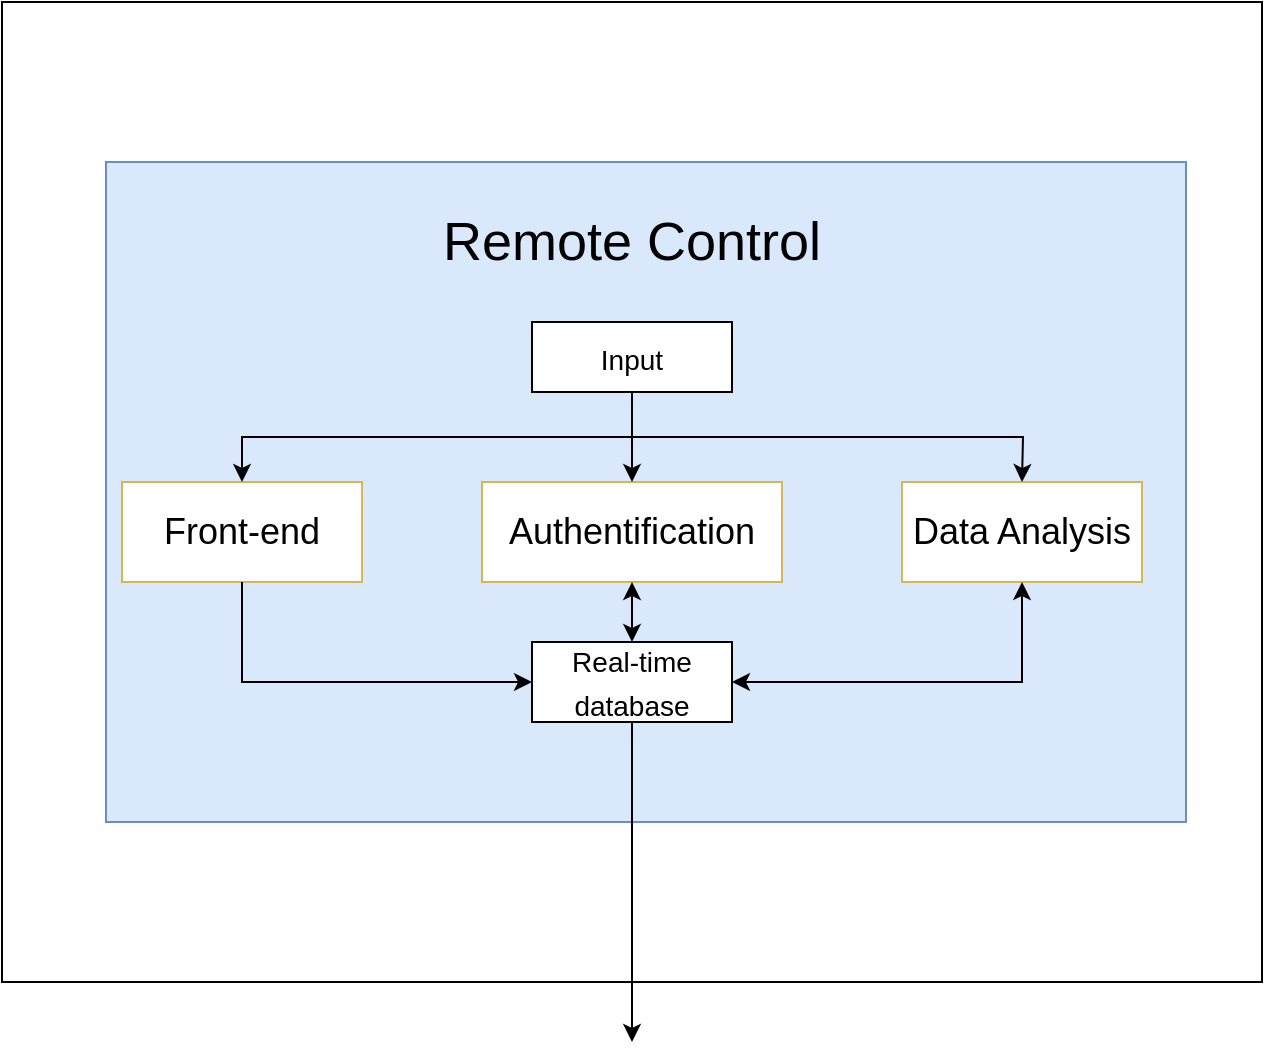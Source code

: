 <mxfile version="15.8.7" type="github">
  <diagram id="ZNL0iLQjPphfyEGivicY" name="Page-1">
    <mxGraphModel dx="868" dy="488" grid="1" gridSize="10" guides="1" tooltips="1" connect="1" arrows="1" fold="1" page="1" pageScale="1" pageWidth="850" pageHeight="1100" math="0" shadow="0">
      <root>
        <mxCell id="0" />
        <mxCell id="1" parent="0" />
        <mxCell id="gwSPVN6uV4DDkJalXsT2-30" value="" style="rounded=0;whiteSpace=wrap;html=1;fontSize=14;" parent="1" vertex="1">
          <mxGeometry x="110" y="110" width="630" height="490" as="geometry" />
        </mxCell>
        <mxCell id="gwSPVN6uV4DDkJalXsT2-1" value="" style="rounded=0;whiteSpace=wrap;html=1;fillColor=#dae8fc;strokeColor=#6c8ebf;" parent="1" vertex="1">
          <mxGeometry x="162" y="190" width="540" height="330" as="geometry" />
        </mxCell>
        <mxCell id="gwSPVN6uV4DDkJalXsT2-2" value="Remote Control" style="text;html=1;strokeColor=none;fillColor=none;align=center;verticalAlign=middle;whiteSpace=wrap;rounded=0;fontSize=27;" parent="1" vertex="1">
          <mxGeometry x="275" y="200" width="300" height="60" as="geometry" />
        </mxCell>
        <mxCell id="gwSPVN6uV4DDkJalXsT2-3" value="Front-end" style="rounded=0;whiteSpace=wrap;html=1;fontSize=18;fillColor=default;strokeColor=#d6b656;" parent="1" vertex="1">
          <mxGeometry x="170" y="350" width="120" height="50" as="geometry" />
        </mxCell>
        <mxCell id="gwSPVN6uV4DDkJalXsT2-12" style="edgeStyle=orthogonalEdgeStyle;rounded=0;orthogonalLoop=1;jettySize=auto;html=1;exitX=0.5;exitY=1;exitDx=0;exitDy=0;entryX=0.5;entryY=0;entryDx=0;entryDy=0;fontSize=14;" parent="1" source="gwSPVN6uV4DDkJalXsT2-8" target="gwSPVN6uV4DDkJalXsT2-3" edge="1">
          <mxGeometry relative="1" as="geometry" />
        </mxCell>
        <mxCell id="gwSPVN6uV4DDkJalXsT2-8" value="&lt;span style=&quot;font-size: 14px&quot;&gt;Input&lt;br&gt;&lt;/span&gt;" style="rounded=0;whiteSpace=wrap;html=1;fontSize=18;" parent="1" vertex="1">
          <mxGeometry x="375" y="270" width="100" height="35" as="geometry" />
        </mxCell>
        <mxCell id="gwSPVN6uV4DDkJalXsT2-13" value="" style="endArrow=classic;html=1;rounded=0;fontSize=14;entryX=0;entryY=0.5;entryDx=0;entryDy=0;" parent="1" source="gwSPVN6uV4DDkJalXsT2-3" target="_LURDjQwtazvmJKRe843-10" edge="1">
          <mxGeometry width="50" height="50" relative="1" as="geometry">
            <mxPoint x="400" y="390" as="sourcePoint" />
            <mxPoint x="230" y="430" as="targetPoint" />
            <Array as="points">
              <mxPoint x="230" y="450" />
            </Array>
          </mxGeometry>
        </mxCell>
        <mxCell id="_LURDjQwtazvmJKRe843-1" value="Authentification" style="rounded=0;whiteSpace=wrap;html=1;fontSize=18;fillColor=#FFFFFF;strokeColor=#d6b656;" parent="1" vertex="1">
          <mxGeometry x="350" y="350" width="150" height="50" as="geometry" />
        </mxCell>
        <mxCell id="_LURDjQwtazvmJKRe843-4" value="" style="endArrow=classic;html=1;rounded=0;endSize=6;jumpSize=10;exitX=0.5;exitY=1;exitDx=0;exitDy=0;" parent="1" source="_LURDjQwtazvmJKRe843-10" edge="1">
          <mxGeometry width="50" height="50" relative="1" as="geometry">
            <mxPoint x="70" y="430" as="sourcePoint" />
            <mxPoint x="425" y="630" as="targetPoint" />
          </mxGeometry>
        </mxCell>
        <mxCell id="_LURDjQwtazvmJKRe843-5" value="Data Analysis" style="rounded=0;whiteSpace=wrap;html=1;fontSize=18;fillColor=#FFFFFF;strokeColor=#d6b656;" parent="1" vertex="1">
          <mxGeometry x="560" y="350" width="120" height="50" as="geometry" />
        </mxCell>
        <mxCell id="_LURDjQwtazvmJKRe843-7" style="edgeStyle=orthogonalEdgeStyle;rounded=0;orthogonalLoop=1;jettySize=auto;html=1;entryX=0.5;entryY=0;entryDx=0;entryDy=0;fontSize=14;exitX=0.5;exitY=1;exitDx=0;exitDy=0;" parent="1" source="gwSPVN6uV4DDkJalXsT2-8" edge="1">
          <mxGeometry relative="1" as="geometry">
            <mxPoint x="430" y="330" as="sourcePoint" />
            <mxPoint x="620.0" y="350" as="targetPoint" />
          </mxGeometry>
        </mxCell>
        <mxCell id="_LURDjQwtazvmJKRe843-9" value="" style="endArrow=classic;html=1;rounded=0;endSize=6;jumpSize=10;exitX=0.5;exitY=1;exitDx=0;exitDy=0;entryX=0.5;entryY=0;entryDx=0;entryDy=0;" parent="1" source="gwSPVN6uV4DDkJalXsT2-8" target="_LURDjQwtazvmJKRe843-1" edge="1">
          <mxGeometry width="50" height="50" relative="1" as="geometry">
            <mxPoint x="420" y="370" as="sourcePoint" />
            <mxPoint x="470" y="320" as="targetPoint" />
          </mxGeometry>
        </mxCell>
        <mxCell id="_LURDjQwtazvmJKRe843-10" value="&lt;span style=&quot;font-size: 14px&quot;&gt;Real-time database&lt;/span&gt;" style="rounded=0;whiteSpace=wrap;html=1;fontSize=18;" parent="1" vertex="1">
          <mxGeometry x="375" y="430" width="100" height="40" as="geometry" />
        </mxCell>
        <mxCell id="_LURDjQwtazvmJKRe843-12" value="" style="endArrow=classic;startArrow=classic;html=1;rounded=0;endSize=6;jumpSize=10;exitX=0.5;exitY=0;exitDx=0;exitDy=0;entryX=0.5;entryY=1;entryDx=0;entryDy=0;" parent="1" source="_LURDjQwtazvmJKRe843-10" target="_LURDjQwtazvmJKRe843-1" edge="1">
          <mxGeometry width="50" height="50" relative="1" as="geometry">
            <mxPoint x="410" y="450" as="sourcePoint" />
            <mxPoint x="460" y="400" as="targetPoint" />
          </mxGeometry>
        </mxCell>
        <mxCell id="_LURDjQwtazvmJKRe843-14" value="" style="endArrow=classic;startArrow=classic;html=1;rounded=0;endSize=6;jumpSize=10;exitX=1;exitY=0.5;exitDx=0;exitDy=0;entryX=0.5;entryY=1;entryDx=0;entryDy=0;" parent="1" source="_LURDjQwtazvmJKRe843-10" target="_LURDjQwtazvmJKRe843-5" edge="1">
          <mxGeometry width="50" height="50" relative="1" as="geometry">
            <mxPoint x="620" y="435" as="sourcePoint" />
            <mxPoint x="470" y="400" as="targetPoint" />
            <Array as="points">
              <mxPoint x="620" y="450" />
            </Array>
          </mxGeometry>
        </mxCell>
      </root>
    </mxGraphModel>
  </diagram>
</mxfile>
